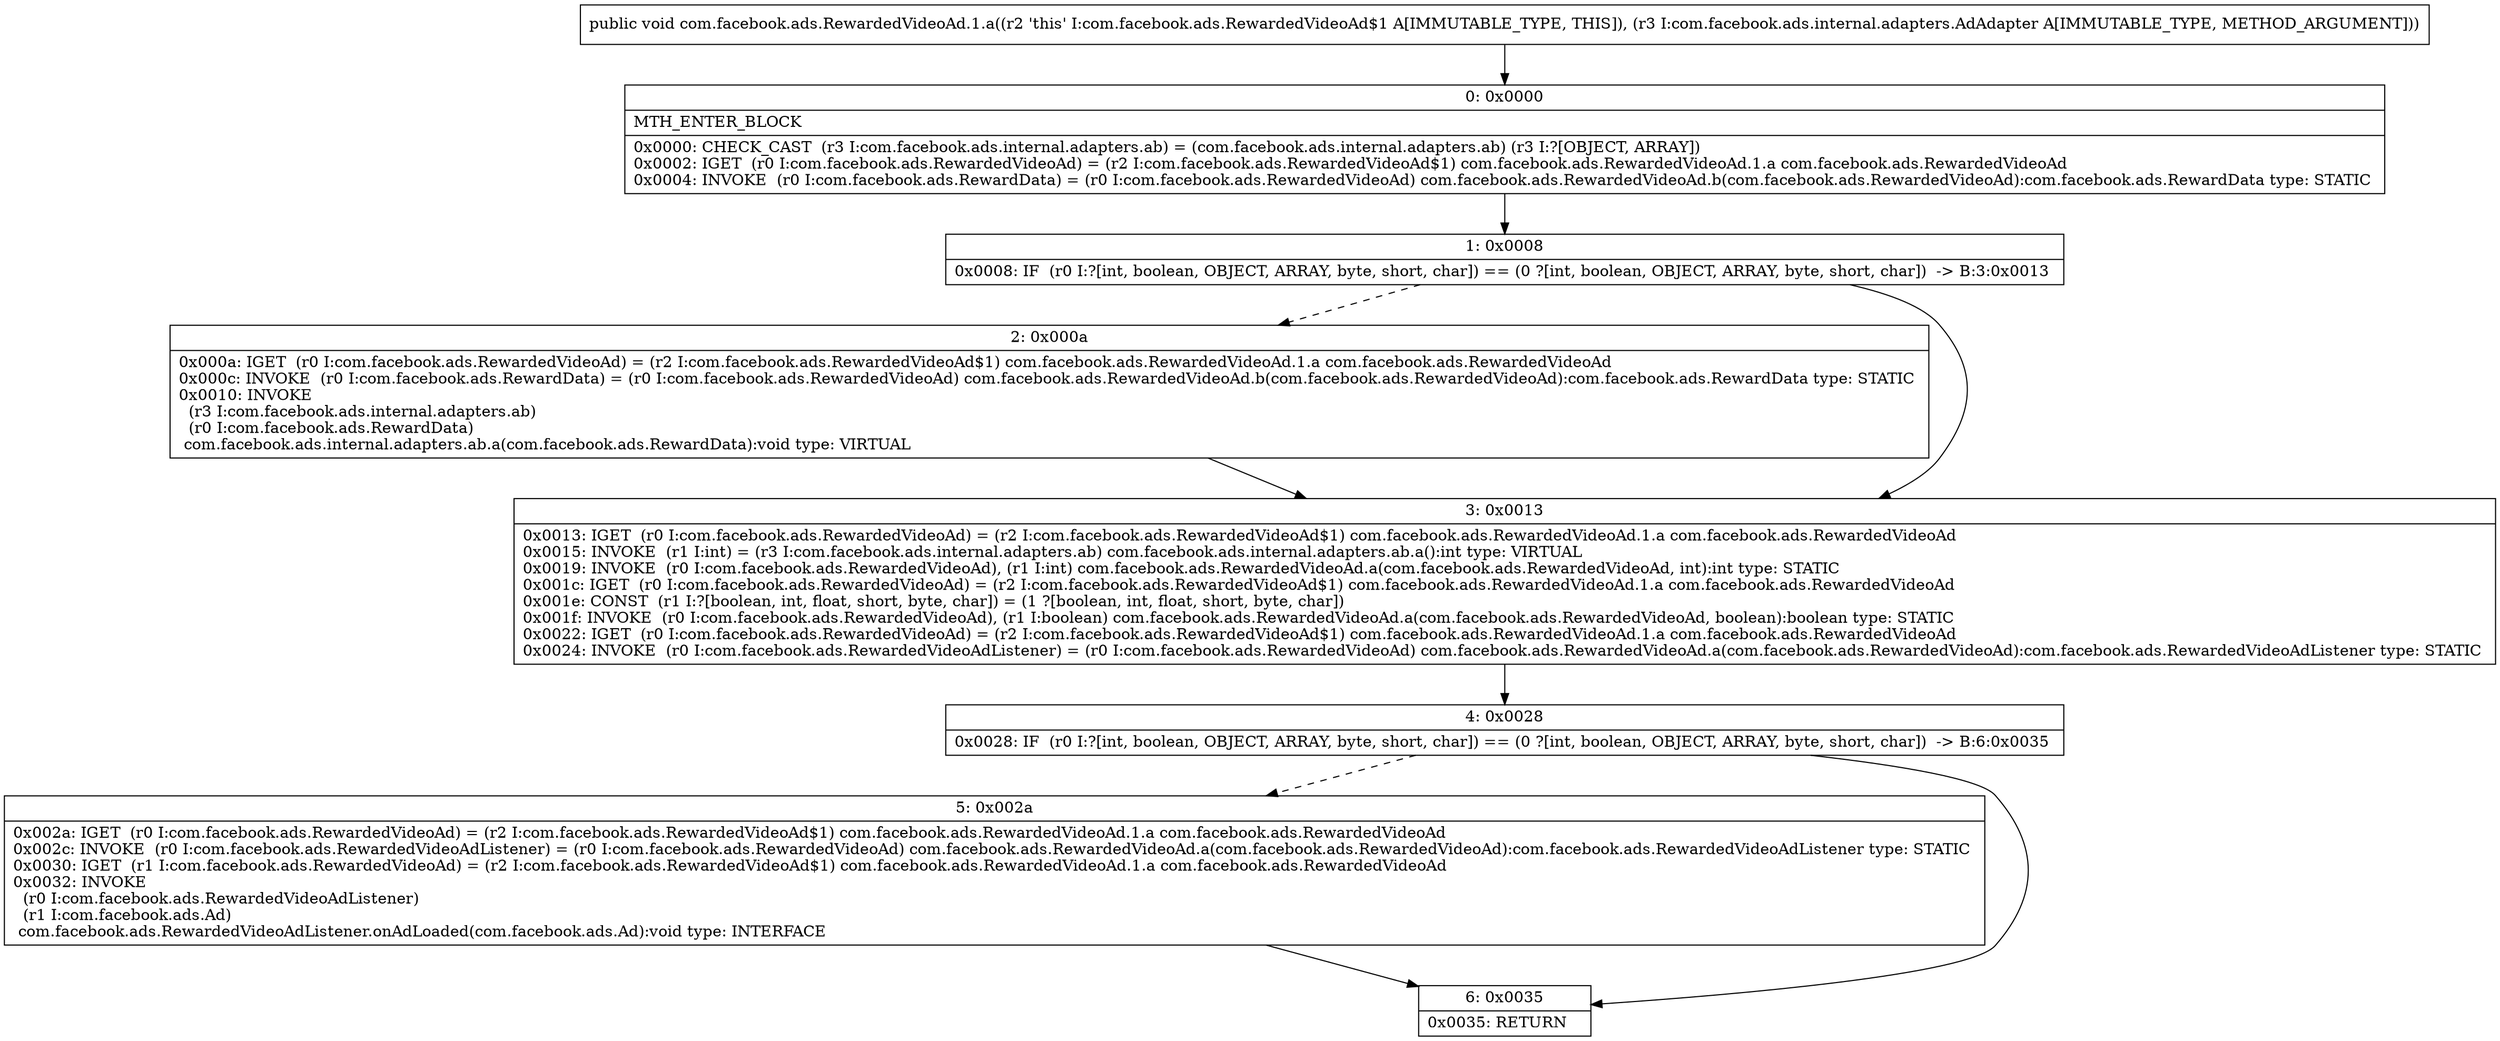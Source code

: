 digraph "CFG forcom.facebook.ads.RewardedVideoAd.1.a(Lcom\/facebook\/ads\/internal\/adapters\/AdAdapter;)V" {
Node_0 [shape=record,label="{0\:\ 0x0000|MTH_ENTER_BLOCK\l|0x0000: CHECK_CAST  (r3 I:com.facebook.ads.internal.adapters.ab) = (com.facebook.ads.internal.adapters.ab) (r3 I:?[OBJECT, ARRAY]) \l0x0002: IGET  (r0 I:com.facebook.ads.RewardedVideoAd) = (r2 I:com.facebook.ads.RewardedVideoAd$1) com.facebook.ads.RewardedVideoAd.1.a com.facebook.ads.RewardedVideoAd \l0x0004: INVOKE  (r0 I:com.facebook.ads.RewardData) = (r0 I:com.facebook.ads.RewardedVideoAd) com.facebook.ads.RewardedVideoAd.b(com.facebook.ads.RewardedVideoAd):com.facebook.ads.RewardData type: STATIC \l}"];
Node_1 [shape=record,label="{1\:\ 0x0008|0x0008: IF  (r0 I:?[int, boolean, OBJECT, ARRAY, byte, short, char]) == (0 ?[int, boolean, OBJECT, ARRAY, byte, short, char])  \-\> B:3:0x0013 \l}"];
Node_2 [shape=record,label="{2\:\ 0x000a|0x000a: IGET  (r0 I:com.facebook.ads.RewardedVideoAd) = (r2 I:com.facebook.ads.RewardedVideoAd$1) com.facebook.ads.RewardedVideoAd.1.a com.facebook.ads.RewardedVideoAd \l0x000c: INVOKE  (r0 I:com.facebook.ads.RewardData) = (r0 I:com.facebook.ads.RewardedVideoAd) com.facebook.ads.RewardedVideoAd.b(com.facebook.ads.RewardedVideoAd):com.facebook.ads.RewardData type: STATIC \l0x0010: INVOKE  \l  (r3 I:com.facebook.ads.internal.adapters.ab)\l  (r0 I:com.facebook.ads.RewardData)\l com.facebook.ads.internal.adapters.ab.a(com.facebook.ads.RewardData):void type: VIRTUAL \l}"];
Node_3 [shape=record,label="{3\:\ 0x0013|0x0013: IGET  (r0 I:com.facebook.ads.RewardedVideoAd) = (r2 I:com.facebook.ads.RewardedVideoAd$1) com.facebook.ads.RewardedVideoAd.1.a com.facebook.ads.RewardedVideoAd \l0x0015: INVOKE  (r1 I:int) = (r3 I:com.facebook.ads.internal.adapters.ab) com.facebook.ads.internal.adapters.ab.a():int type: VIRTUAL \l0x0019: INVOKE  (r0 I:com.facebook.ads.RewardedVideoAd), (r1 I:int) com.facebook.ads.RewardedVideoAd.a(com.facebook.ads.RewardedVideoAd, int):int type: STATIC \l0x001c: IGET  (r0 I:com.facebook.ads.RewardedVideoAd) = (r2 I:com.facebook.ads.RewardedVideoAd$1) com.facebook.ads.RewardedVideoAd.1.a com.facebook.ads.RewardedVideoAd \l0x001e: CONST  (r1 I:?[boolean, int, float, short, byte, char]) = (1 ?[boolean, int, float, short, byte, char]) \l0x001f: INVOKE  (r0 I:com.facebook.ads.RewardedVideoAd), (r1 I:boolean) com.facebook.ads.RewardedVideoAd.a(com.facebook.ads.RewardedVideoAd, boolean):boolean type: STATIC \l0x0022: IGET  (r0 I:com.facebook.ads.RewardedVideoAd) = (r2 I:com.facebook.ads.RewardedVideoAd$1) com.facebook.ads.RewardedVideoAd.1.a com.facebook.ads.RewardedVideoAd \l0x0024: INVOKE  (r0 I:com.facebook.ads.RewardedVideoAdListener) = (r0 I:com.facebook.ads.RewardedVideoAd) com.facebook.ads.RewardedVideoAd.a(com.facebook.ads.RewardedVideoAd):com.facebook.ads.RewardedVideoAdListener type: STATIC \l}"];
Node_4 [shape=record,label="{4\:\ 0x0028|0x0028: IF  (r0 I:?[int, boolean, OBJECT, ARRAY, byte, short, char]) == (0 ?[int, boolean, OBJECT, ARRAY, byte, short, char])  \-\> B:6:0x0035 \l}"];
Node_5 [shape=record,label="{5\:\ 0x002a|0x002a: IGET  (r0 I:com.facebook.ads.RewardedVideoAd) = (r2 I:com.facebook.ads.RewardedVideoAd$1) com.facebook.ads.RewardedVideoAd.1.a com.facebook.ads.RewardedVideoAd \l0x002c: INVOKE  (r0 I:com.facebook.ads.RewardedVideoAdListener) = (r0 I:com.facebook.ads.RewardedVideoAd) com.facebook.ads.RewardedVideoAd.a(com.facebook.ads.RewardedVideoAd):com.facebook.ads.RewardedVideoAdListener type: STATIC \l0x0030: IGET  (r1 I:com.facebook.ads.RewardedVideoAd) = (r2 I:com.facebook.ads.RewardedVideoAd$1) com.facebook.ads.RewardedVideoAd.1.a com.facebook.ads.RewardedVideoAd \l0x0032: INVOKE  \l  (r0 I:com.facebook.ads.RewardedVideoAdListener)\l  (r1 I:com.facebook.ads.Ad)\l com.facebook.ads.RewardedVideoAdListener.onAdLoaded(com.facebook.ads.Ad):void type: INTERFACE \l}"];
Node_6 [shape=record,label="{6\:\ 0x0035|0x0035: RETURN   \l}"];
MethodNode[shape=record,label="{public void com.facebook.ads.RewardedVideoAd.1.a((r2 'this' I:com.facebook.ads.RewardedVideoAd$1 A[IMMUTABLE_TYPE, THIS]), (r3 I:com.facebook.ads.internal.adapters.AdAdapter A[IMMUTABLE_TYPE, METHOD_ARGUMENT])) }"];
MethodNode -> Node_0;
Node_0 -> Node_1;
Node_1 -> Node_2[style=dashed];
Node_1 -> Node_3;
Node_2 -> Node_3;
Node_3 -> Node_4;
Node_4 -> Node_5[style=dashed];
Node_4 -> Node_6;
Node_5 -> Node_6;
}

